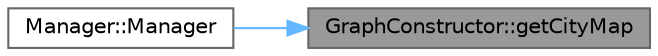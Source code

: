 digraph "GraphConstructor::getCityMap"
{
 // LATEX_PDF_SIZE
  bgcolor="transparent";
  edge [fontname=Helvetica,fontsize=10,labelfontname=Helvetica,labelfontsize=10];
  node [fontname=Helvetica,fontsize=10,shape=box,height=0.2,width=0.4];
  rankdir="RL";
  Node1 [label="GraphConstructor::getCityMap",height=0.2,width=0.4,color="gray40", fillcolor="grey60", style="filled", fontcolor="black",tooltip="Retrieves a map of cities parsed from the data file."];
  Node1 -> Node2 [dir="back",color="steelblue1",style="solid"];
  Node2 [label="Manager::Manager",height=0.2,width=0.4,color="grey40", fillcolor="white", style="filled",URL="$class_manager.html#add5069030538b20e1065da85f363d9ac",tooltip="Constructor for Manager class."];
}
